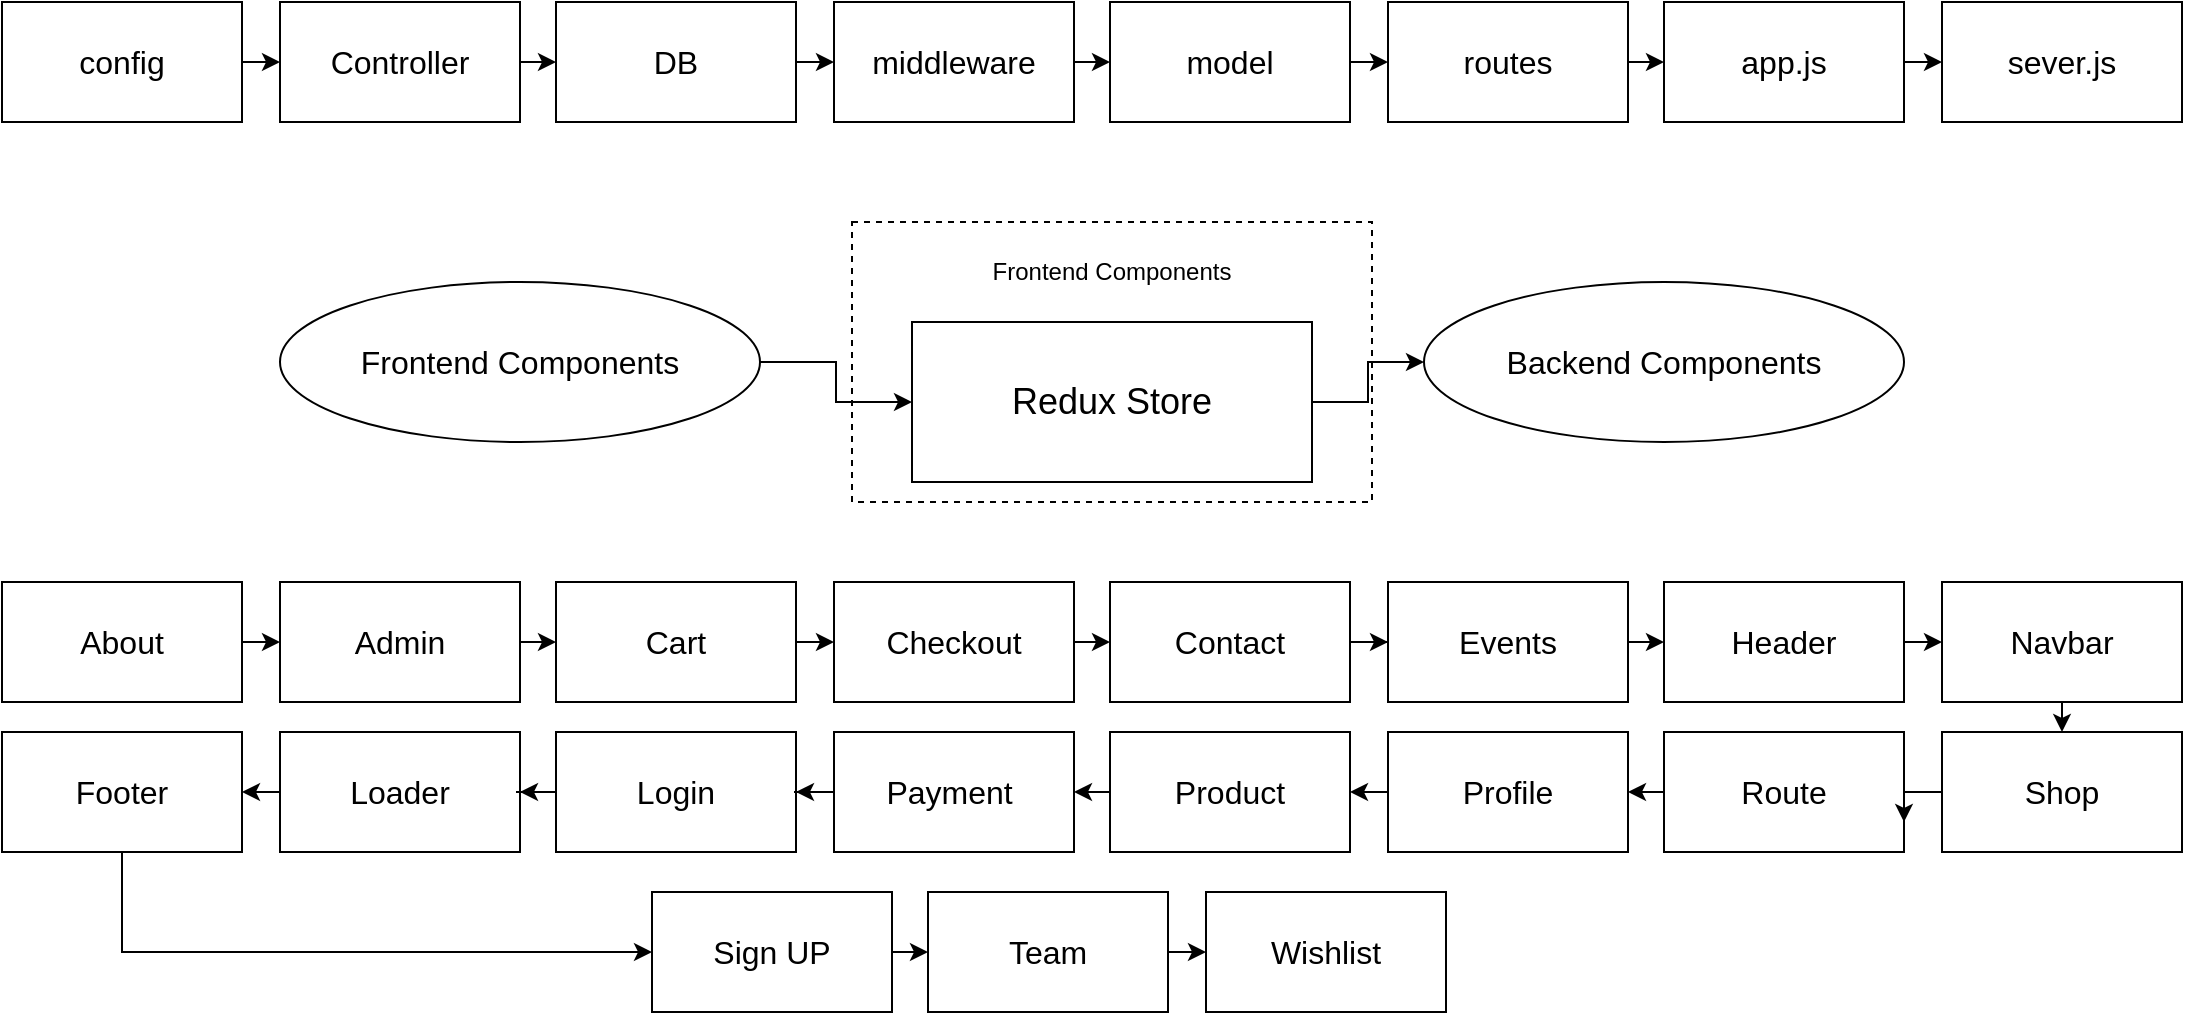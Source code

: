 <mxfile version="24.4.13" type="device">
  <diagram name="Page-1" id="fNrczj3u_ToqzbOkFQPV">
    <mxGraphModel dx="1750" dy="930" grid="1" gridSize="10" guides="1" tooltips="1" connect="1" arrows="1" fold="1" page="1" pageScale="1" pageWidth="1100" pageHeight="850" math="0" shadow="0">
      <root>
        <mxCell id="0" />
        <mxCell id="1" parent="0" />
        <mxCell id="J7ZmW4_zD0alz8BcwQ6z-29" style="edgeStyle=orthogonalEdgeStyle;rounded=0;orthogonalLoop=1;jettySize=auto;html=1;exitX=1;exitY=0.5;exitDx=0;exitDy=0;entryX=0;entryY=0.5;entryDx=0;entryDy=0;" edge="1" parent="1" source="J7ZmW4_zD0alz8BcwQ6z-1" target="J7ZmW4_zD0alz8BcwQ6z-2">
          <mxGeometry relative="1" as="geometry" />
        </mxCell>
        <mxCell id="J7ZmW4_zD0alz8BcwQ6z-1" value="&lt;font style=&quot;font-size: 16px;&quot;&gt;config&lt;/font&gt;" style="rounded=0;whiteSpace=wrap;html=1;fontSize=16;" vertex="1" parent="1">
          <mxGeometry x="5" y="170" width="120" height="60" as="geometry" />
        </mxCell>
        <mxCell id="J7ZmW4_zD0alz8BcwQ6z-30" style="edgeStyle=orthogonalEdgeStyle;rounded=0;orthogonalLoop=1;jettySize=auto;html=1;exitX=1;exitY=0.5;exitDx=0;exitDy=0;entryX=0;entryY=0.5;entryDx=0;entryDy=0;" edge="1" parent="1" source="J7ZmW4_zD0alz8BcwQ6z-2" target="J7ZmW4_zD0alz8BcwQ6z-3">
          <mxGeometry relative="1" as="geometry" />
        </mxCell>
        <mxCell id="J7ZmW4_zD0alz8BcwQ6z-2" value="&lt;font style=&quot;font-size: 16px;&quot;&gt;Controller&lt;/font&gt;" style="rounded=0;whiteSpace=wrap;html=1;fontSize=16;" vertex="1" parent="1">
          <mxGeometry x="144" y="170" width="120" height="60" as="geometry" />
        </mxCell>
        <mxCell id="J7ZmW4_zD0alz8BcwQ6z-31" style="edgeStyle=orthogonalEdgeStyle;rounded=0;orthogonalLoop=1;jettySize=auto;html=1;exitX=1;exitY=0.5;exitDx=0;exitDy=0;entryX=0;entryY=0.5;entryDx=0;entryDy=0;" edge="1" parent="1" source="J7ZmW4_zD0alz8BcwQ6z-3" target="J7ZmW4_zD0alz8BcwQ6z-4">
          <mxGeometry relative="1" as="geometry" />
        </mxCell>
        <mxCell id="J7ZmW4_zD0alz8BcwQ6z-3" value="DB" style="rounded=0;whiteSpace=wrap;html=1;fontSize=16;" vertex="1" parent="1">
          <mxGeometry x="282" y="170" width="120" height="60" as="geometry" />
        </mxCell>
        <mxCell id="J7ZmW4_zD0alz8BcwQ6z-32" style="edgeStyle=orthogonalEdgeStyle;rounded=0;orthogonalLoop=1;jettySize=auto;html=1;exitX=1;exitY=0.5;exitDx=0;exitDy=0;entryX=0;entryY=0.5;entryDx=0;entryDy=0;" edge="1" parent="1" source="J7ZmW4_zD0alz8BcwQ6z-4" target="J7ZmW4_zD0alz8BcwQ6z-5">
          <mxGeometry relative="1" as="geometry" />
        </mxCell>
        <mxCell id="J7ZmW4_zD0alz8BcwQ6z-4" value="middleware" style="rounded=0;whiteSpace=wrap;html=1;fontSize=16;" vertex="1" parent="1">
          <mxGeometry x="421" y="170" width="120" height="60" as="geometry" />
        </mxCell>
        <mxCell id="J7ZmW4_zD0alz8BcwQ6z-33" style="edgeStyle=orthogonalEdgeStyle;rounded=0;orthogonalLoop=1;jettySize=auto;html=1;exitX=1;exitY=0.5;exitDx=0;exitDy=0;entryX=0;entryY=0.5;entryDx=0;entryDy=0;" edge="1" parent="1" source="J7ZmW4_zD0alz8BcwQ6z-5" target="J7ZmW4_zD0alz8BcwQ6z-6">
          <mxGeometry relative="1" as="geometry" />
        </mxCell>
        <mxCell id="J7ZmW4_zD0alz8BcwQ6z-5" value="model" style="rounded=0;whiteSpace=wrap;html=1;fontSize=16;" vertex="1" parent="1">
          <mxGeometry x="559" y="170" width="120" height="60" as="geometry" />
        </mxCell>
        <mxCell id="J7ZmW4_zD0alz8BcwQ6z-34" style="edgeStyle=orthogonalEdgeStyle;rounded=0;orthogonalLoop=1;jettySize=auto;html=1;exitX=1;exitY=0.5;exitDx=0;exitDy=0;entryX=0;entryY=0.5;entryDx=0;entryDy=0;" edge="1" parent="1" source="J7ZmW4_zD0alz8BcwQ6z-6" target="J7ZmW4_zD0alz8BcwQ6z-7">
          <mxGeometry relative="1" as="geometry" />
        </mxCell>
        <mxCell id="J7ZmW4_zD0alz8BcwQ6z-6" value="routes" style="rounded=0;whiteSpace=wrap;html=1;fontSize=16;" vertex="1" parent="1">
          <mxGeometry x="698" y="170" width="120" height="60" as="geometry" />
        </mxCell>
        <mxCell id="J7ZmW4_zD0alz8BcwQ6z-35" style="edgeStyle=orthogonalEdgeStyle;rounded=0;orthogonalLoop=1;jettySize=auto;html=1;exitX=1;exitY=0.5;exitDx=0;exitDy=0;entryX=0;entryY=0.5;entryDx=0;entryDy=0;" edge="1" parent="1" source="J7ZmW4_zD0alz8BcwQ6z-7" target="J7ZmW4_zD0alz8BcwQ6z-8">
          <mxGeometry relative="1" as="geometry" />
        </mxCell>
        <mxCell id="J7ZmW4_zD0alz8BcwQ6z-7" value="app.js" style="rounded=0;whiteSpace=wrap;html=1;fontSize=16;" vertex="1" parent="1">
          <mxGeometry x="836" y="170" width="120" height="60" as="geometry" />
        </mxCell>
        <mxCell id="J7ZmW4_zD0alz8BcwQ6z-8" value="sever.js" style="rounded=0;whiteSpace=wrap;html=1;fontSize=16;" vertex="1" parent="1">
          <mxGeometry x="975" y="170" width="120" height="60" as="geometry" />
        </mxCell>
        <mxCell id="J7ZmW4_zD0alz8BcwQ6z-36" style="edgeStyle=orthogonalEdgeStyle;rounded=0;orthogonalLoop=1;jettySize=auto;html=1;exitX=1;exitY=0.5;exitDx=0;exitDy=0;entryX=0;entryY=0.5;entryDx=0;entryDy=0;" edge="1" parent="1" source="J7ZmW4_zD0alz8BcwQ6z-9" target="J7ZmW4_zD0alz8BcwQ6z-10">
          <mxGeometry relative="1" as="geometry" />
        </mxCell>
        <mxCell id="J7ZmW4_zD0alz8BcwQ6z-9" value="&lt;font style=&quot;font-size: 16px;&quot;&gt;About&lt;/font&gt;" style="rounded=0;whiteSpace=wrap;html=1;fontSize=16;" vertex="1" parent="1">
          <mxGeometry x="5" y="460" width="120" height="60" as="geometry" />
        </mxCell>
        <mxCell id="J7ZmW4_zD0alz8BcwQ6z-37" style="edgeStyle=orthogonalEdgeStyle;rounded=0;orthogonalLoop=1;jettySize=auto;html=1;exitX=1;exitY=0.5;exitDx=0;exitDy=0;entryX=0;entryY=0.5;entryDx=0;entryDy=0;" edge="1" parent="1" source="J7ZmW4_zD0alz8BcwQ6z-10" target="J7ZmW4_zD0alz8BcwQ6z-11">
          <mxGeometry relative="1" as="geometry" />
        </mxCell>
        <mxCell id="J7ZmW4_zD0alz8BcwQ6z-10" value="&lt;font style=&quot;font-size: 16px;&quot;&gt;Admin&lt;/font&gt;" style="rounded=0;whiteSpace=wrap;html=1;fontSize=16;" vertex="1" parent="1">
          <mxGeometry x="144" y="460" width="120" height="60" as="geometry" />
        </mxCell>
        <mxCell id="J7ZmW4_zD0alz8BcwQ6z-38" style="edgeStyle=orthogonalEdgeStyle;rounded=0;orthogonalLoop=1;jettySize=auto;html=1;exitX=1;exitY=0.5;exitDx=0;exitDy=0;entryX=0;entryY=0.5;entryDx=0;entryDy=0;" edge="1" parent="1" source="J7ZmW4_zD0alz8BcwQ6z-11" target="J7ZmW4_zD0alz8BcwQ6z-12">
          <mxGeometry relative="1" as="geometry" />
        </mxCell>
        <mxCell id="J7ZmW4_zD0alz8BcwQ6z-11" value="Cart" style="rounded=0;whiteSpace=wrap;html=1;fontSize=16;" vertex="1" parent="1">
          <mxGeometry x="282" y="460" width="120" height="60" as="geometry" />
        </mxCell>
        <mxCell id="J7ZmW4_zD0alz8BcwQ6z-39" style="edgeStyle=orthogonalEdgeStyle;rounded=0;orthogonalLoop=1;jettySize=auto;html=1;exitX=1;exitY=0.5;exitDx=0;exitDy=0;entryX=0;entryY=0.5;entryDx=0;entryDy=0;" edge="1" parent="1" source="J7ZmW4_zD0alz8BcwQ6z-12" target="J7ZmW4_zD0alz8BcwQ6z-13">
          <mxGeometry relative="1" as="geometry" />
        </mxCell>
        <mxCell id="J7ZmW4_zD0alz8BcwQ6z-12" value="Checkout" style="rounded=0;whiteSpace=wrap;html=1;fontSize=16;" vertex="1" parent="1">
          <mxGeometry x="421" y="460" width="120" height="60" as="geometry" />
        </mxCell>
        <mxCell id="J7ZmW4_zD0alz8BcwQ6z-40" style="edgeStyle=orthogonalEdgeStyle;rounded=0;orthogonalLoop=1;jettySize=auto;html=1;exitX=1;exitY=0.5;exitDx=0;exitDy=0;" edge="1" parent="1" source="J7ZmW4_zD0alz8BcwQ6z-13" target="J7ZmW4_zD0alz8BcwQ6z-14">
          <mxGeometry relative="1" as="geometry" />
        </mxCell>
        <mxCell id="J7ZmW4_zD0alz8BcwQ6z-13" value="Contact" style="rounded=0;whiteSpace=wrap;html=1;fontSize=16;" vertex="1" parent="1">
          <mxGeometry x="559" y="460" width="120" height="60" as="geometry" />
        </mxCell>
        <mxCell id="J7ZmW4_zD0alz8BcwQ6z-41" style="edgeStyle=orthogonalEdgeStyle;rounded=0;orthogonalLoop=1;jettySize=auto;html=1;exitX=1;exitY=0.5;exitDx=0;exitDy=0;entryX=0;entryY=0.5;entryDx=0;entryDy=0;" edge="1" parent="1" source="J7ZmW4_zD0alz8BcwQ6z-14" target="J7ZmW4_zD0alz8BcwQ6z-15">
          <mxGeometry relative="1" as="geometry" />
        </mxCell>
        <mxCell id="J7ZmW4_zD0alz8BcwQ6z-14" value="Events" style="rounded=0;whiteSpace=wrap;html=1;fontSize=16;" vertex="1" parent="1">
          <mxGeometry x="698" y="460" width="120" height="60" as="geometry" />
        </mxCell>
        <mxCell id="J7ZmW4_zD0alz8BcwQ6z-42" style="edgeStyle=orthogonalEdgeStyle;rounded=0;orthogonalLoop=1;jettySize=auto;html=1;exitX=1;exitY=0.5;exitDx=0;exitDy=0;entryX=0;entryY=0.5;entryDx=0;entryDy=0;" edge="1" parent="1" source="J7ZmW4_zD0alz8BcwQ6z-15" target="J7ZmW4_zD0alz8BcwQ6z-16">
          <mxGeometry relative="1" as="geometry" />
        </mxCell>
        <mxCell id="J7ZmW4_zD0alz8BcwQ6z-15" value="Header" style="rounded=0;whiteSpace=wrap;html=1;fontSize=16;" vertex="1" parent="1">
          <mxGeometry x="836" y="460" width="120" height="60" as="geometry" />
        </mxCell>
        <mxCell id="J7ZmW4_zD0alz8BcwQ6z-43" style="edgeStyle=orthogonalEdgeStyle;rounded=0;orthogonalLoop=1;jettySize=auto;html=1;exitX=0.5;exitY=1;exitDx=0;exitDy=0;entryX=0.5;entryY=0;entryDx=0;entryDy=0;" edge="1" parent="1" source="J7ZmW4_zD0alz8BcwQ6z-16" target="J7ZmW4_zD0alz8BcwQ6z-24">
          <mxGeometry relative="1" as="geometry" />
        </mxCell>
        <mxCell id="J7ZmW4_zD0alz8BcwQ6z-16" value="Navbar" style="rounded=0;whiteSpace=wrap;html=1;fontSize=16;" vertex="1" parent="1">
          <mxGeometry x="975" y="460" width="120" height="60" as="geometry" />
        </mxCell>
        <mxCell id="J7ZmW4_zD0alz8BcwQ6z-51" style="edgeStyle=orthogonalEdgeStyle;rounded=0;orthogonalLoop=1;jettySize=auto;html=1;exitX=0.5;exitY=1;exitDx=0;exitDy=0;entryX=0;entryY=0.5;entryDx=0;entryDy=0;" edge="1" parent="1" source="J7ZmW4_zD0alz8BcwQ6z-17" target="J7ZmW4_zD0alz8BcwQ6z-25">
          <mxGeometry relative="1" as="geometry" />
        </mxCell>
        <mxCell id="J7ZmW4_zD0alz8BcwQ6z-17" value="&lt;font style=&quot;font-size: 16px;&quot;&gt;Footer&lt;/font&gt;" style="rounded=0;whiteSpace=wrap;html=1;fontSize=16;" vertex="1" parent="1">
          <mxGeometry x="5" y="535" width="120" height="60" as="geometry" />
        </mxCell>
        <mxCell id="J7ZmW4_zD0alz8BcwQ6z-50" style="edgeStyle=orthogonalEdgeStyle;rounded=0;orthogonalLoop=1;jettySize=auto;html=1;exitX=0;exitY=0.5;exitDx=0;exitDy=0;entryX=1;entryY=0.5;entryDx=0;entryDy=0;" edge="1" parent="1" source="J7ZmW4_zD0alz8BcwQ6z-18" target="J7ZmW4_zD0alz8BcwQ6z-17">
          <mxGeometry relative="1" as="geometry" />
        </mxCell>
        <mxCell id="J7ZmW4_zD0alz8BcwQ6z-18" value="&lt;font style=&quot;font-size: 16px;&quot;&gt;Loader&lt;/font&gt;" style="rounded=0;whiteSpace=wrap;html=1;fontSize=16;" vertex="1" parent="1">
          <mxGeometry x="144" y="535" width="120" height="60" as="geometry" />
        </mxCell>
        <mxCell id="J7ZmW4_zD0alz8BcwQ6z-49" style="edgeStyle=orthogonalEdgeStyle;rounded=0;orthogonalLoop=1;jettySize=auto;html=1;exitX=0;exitY=0.5;exitDx=0;exitDy=0;" edge="1" parent="1" source="J7ZmW4_zD0alz8BcwQ6z-19" target="J7ZmW4_zD0alz8BcwQ6z-18">
          <mxGeometry relative="1" as="geometry" />
        </mxCell>
        <mxCell id="J7ZmW4_zD0alz8BcwQ6z-19" value="Login" style="rounded=0;whiteSpace=wrap;html=1;fontSize=16;" vertex="1" parent="1">
          <mxGeometry x="282" y="535" width="120" height="60" as="geometry" />
        </mxCell>
        <mxCell id="J7ZmW4_zD0alz8BcwQ6z-48" style="edgeStyle=orthogonalEdgeStyle;rounded=0;orthogonalLoop=1;jettySize=auto;html=1;exitX=0;exitY=0.5;exitDx=0;exitDy=0;" edge="1" parent="1" source="J7ZmW4_zD0alz8BcwQ6z-20" target="J7ZmW4_zD0alz8BcwQ6z-19">
          <mxGeometry relative="1" as="geometry" />
        </mxCell>
        <mxCell id="J7ZmW4_zD0alz8BcwQ6z-20" value="Payment&amp;nbsp;" style="rounded=0;whiteSpace=wrap;html=1;fontSize=16;" vertex="1" parent="1">
          <mxGeometry x="421" y="535" width="120" height="60" as="geometry" />
        </mxCell>
        <mxCell id="J7ZmW4_zD0alz8BcwQ6z-47" style="edgeStyle=orthogonalEdgeStyle;rounded=0;orthogonalLoop=1;jettySize=auto;html=1;exitX=0;exitY=0.5;exitDx=0;exitDy=0;entryX=1;entryY=0.5;entryDx=0;entryDy=0;" edge="1" parent="1" source="J7ZmW4_zD0alz8BcwQ6z-21" target="J7ZmW4_zD0alz8BcwQ6z-20">
          <mxGeometry relative="1" as="geometry" />
        </mxCell>
        <mxCell id="J7ZmW4_zD0alz8BcwQ6z-21" value="Product" style="rounded=0;whiteSpace=wrap;html=1;fontSize=16;" vertex="1" parent="1">
          <mxGeometry x="559" y="535" width="120" height="60" as="geometry" />
        </mxCell>
        <mxCell id="J7ZmW4_zD0alz8BcwQ6z-46" style="edgeStyle=orthogonalEdgeStyle;rounded=0;orthogonalLoop=1;jettySize=auto;html=1;exitX=0;exitY=0.5;exitDx=0;exitDy=0;entryX=1;entryY=0.5;entryDx=0;entryDy=0;" edge="1" parent="1" source="J7ZmW4_zD0alz8BcwQ6z-22" target="J7ZmW4_zD0alz8BcwQ6z-21">
          <mxGeometry relative="1" as="geometry" />
        </mxCell>
        <mxCell id="J7ZmW4_zD0alz8BcwQ6z-22" value="Profile" style="rounded=0;whiteSpace=wrap;html=1;fontSize=16;" vertex="1" parent="1">
          <mxGeometry x="698" y="535" width="120" height="60" as="geometry" />
        </mxCell>
        <mxCell id="J7ZmW4_zD0alz8BcwQ6z-45" style="edgeStyle=orthogonalEdgeStyle;rounded=0;orthogonalLoop=1;jettySize=auto;html=1;exitX=0;exitY=0.5;exitDx=0;exitDy=0;entryX=1;entryY=0.5;entryDx=0;entryDy=0;" edge="1" parent="1" source="J7ZmW4_zD0alz8BcwQ6z-23" target="J7ZmW4_zD0alz8BcwQ6z-22">
          <mxGeometry relative="1" as="geometry" />
        </mxCell>
        <mxCell id="J7ZmW4_zD0alz8BcwQ6z-23" value="Route" style="rounded=0;whiteSpace=wrap;html=1;fontSize=16;" vertex="1" parent="1">
          <mxGeometry x="836" y="535" width="120" height="60" as="geometry" />
        </mxCell>
        <mxCell id="J7ZmW4_zD0alz8BcwQ6z-44" style="edgeStyle=orthogonalEdgeStyle;rounded=0;orthogonalLoop=1;jettySize=auto;html=1;exitX=0;exitY=0.5;exitDx=0;exitDy=0;entryX=1;entryY=0.75;entryDx=0;entryDy=0;" edge="1" parent="1" source="J7ZmW4_zD0alz8BcwQ6z-24" target="J7ZmW4_zD0alz8BcwQ6z-23">
          <mxGeometry relative="1" as="geometry" />
        </mxCell>
        <mxCell id="J7ZmW4_zD0alz8BcwQ6z-24" value="Shop" style="rounded=0;whiteSpace=wrap;html=1;fontSize=16;" vertex="1" parent="1">
          <mxGeometry x="975" y="535" width="120" height="60" as="geometry" />
        </mxCell>
        <mxCell id="J7ZmW4_zD0alz8BcwQ6z-52" style="edgeStyle=orthogonalEdgeStyle;rounded=0;orthogonalLoop=1;jettySize=auto;html=1;exitX=1;exitY=0.5;exitDx=0;exitDy=0;entryX=0;entryY=0.5;entryDx=0;entryDy=0;" edge="1" parent="1" source="J7ZmW4_zD0alz8BcwQ6z-25" target="J7ZmW4_zD0alz8BcwQ6z-26">
          <mxGeometry relative="1" as="geometry" />
        </mxCell>
        <mxCell id="J7ZmW4_zD0alz8BcwQ6z-25" value="Sign UP" style="rounded=0;whiteSpace=wrap;html=1;fontSize=16;" vertex="1" parent="1">
          <mxGeometry x="330" y="615" width="120" height="60" as="geometry" />
        </mxCell>
        <mxCell id="J7ZmW4_zD0alz8BcwQ6z-53" style="edgeStyle=orthogonalEdgeStyle;rounded=0;orthogonalLoop=1;jettySize=auto;html=1;exitX=1;exitY=0.5;exitDx=0;exitDy=0;entryX=0;entryY=0.5;entryDx=0;entryDy=0;" edge="1" parent="1" source="J7ZmW4_zD0alz8BcwQ6z-26" target="J7ZmW4_zD0alz8BcwQ6z-27">
          <mxGeometry relative="1" as="geometry" />
        </mxCell>
        <mxCell id="J7ZmW4_zD0alz8BcwQ6z-26" value="Team" style="rounded=0;whiteSpace=wrap;html=1;fontSize=16;" vertex="1" parent="1">
          <mxGeometry x="468" y="615" width="120" height="60" as="geometry" />
        </mxCell>
        <mxCell id="J7ZmW4_zD0alz8BcwQ6z-27" value="Wishlist" style="rounded=0;whiteSpace=wrap;html=1;fontSize=16;" vertex="1" parent="1">
          <mxGeometry x="607" y="615" width="120" height="60" as="geometry" />
        </mxCell>
        <mxCell id="J7ZmW4_zD0alz8BcwQ6z-56" value="" style="rounded=0;whiteSpace=wrap;html=1;dashed=1;" vertex="1" parent="1">
          <mxGeometry x="430" y="280" width="260" height="140" as="geometry" />
        </mxCell>
        <mxCell id="J7ZmW4_zD0alz8BcwQ6z-54" value="&lt;font style=&quot;font-size: 16px;&quot;&gt;Frontend Components&lt;/font&gt;" style="ellipse;whiteSpace=wrap;html=1;" vertex="1" parent="1">
          <mxGeometry x="144" y="310" width="240" height="80" as="geometry" />
        </mxCell>
        <mxCell id="J7ZmW4_zD0alz8BcwQ6z-55" value="&lt;font style=&quot;font-size: 16px;&quot;&gt;Backend Components&lt;/font&gt;" style="ellipse;whiteSpace=wrap;html=1;" vertex="1" parent="1">
          <mxGeometry x="716" y="310" width="240" height="80" as="geometry" />
        </mxCell>
        <mxCell id="J7ZmW4_zD0alz8BcwQ6z-58" value="Frontend Components" style="text;html=1;align=center;verticalAlign=middle;whiteSpace=wrap;rounded=0;" vertex="1" parent="1">
          <mxGeometry x="480" y="290" width="160" height="30" as="geometry" />
        </mxCell>
        <mxCell id="J7ZmW4_zD0alz8BcwQ6z-64" style="edgeStyle=orthogonalEdgeStyle;rounded=0;orthogonalLoop=1;jettySize=auto;html=1;exitX=1;exitY=0.5;exitDx=0;exitDy=0;entryX=0;entryY=0.5;entryDx=0;entryDy=0;" edge="1" parent="1" source="J7ZmW4_zD0alz8BcwQ6z-59" target="J7ZmW4_zD0alz8BcwQ6z-55">
          <mxGeometry relative="1" as="geometry" />
        </mxCell>
        <mxCell id="J7ZmW4_zD0alz8BcwQ6z-59" value="&lt;font style=&quot;font-size: 18px;&quot;&gt;Redux Store&lt;/font&gt;" style="rounded=0;whiteSpace=wrap;html=1;" vertex="1" parent="1">
          <mxGeometry x="460" y="330" width="200" height="80" as="geometry" />
        </mxCell>
        <mxCell id="J7ZmW4_zD0alz8BcwQ6z-63" style="edgeStyle=orthogonalEdgeStyle;rounded=0;orthogonalLoop=1;jettySize=auto;html=1;exitX=1;exitY=0.5;exitDx=0;exitDy=0;entryX=0;entryY=0.5;entryDx=0;entryDy=0;" edge="1" parent="1" source="J7ZmW4_zD0alz8BcwQ6z-54" target="J7ZmW4_zD0alz8BcwQ6z-59">
          <mxGeometry relative="1" as="geometry" />
        </mxCell>
      </root>
    </mxGraphModel>
  </diagram>
</mxfile>
